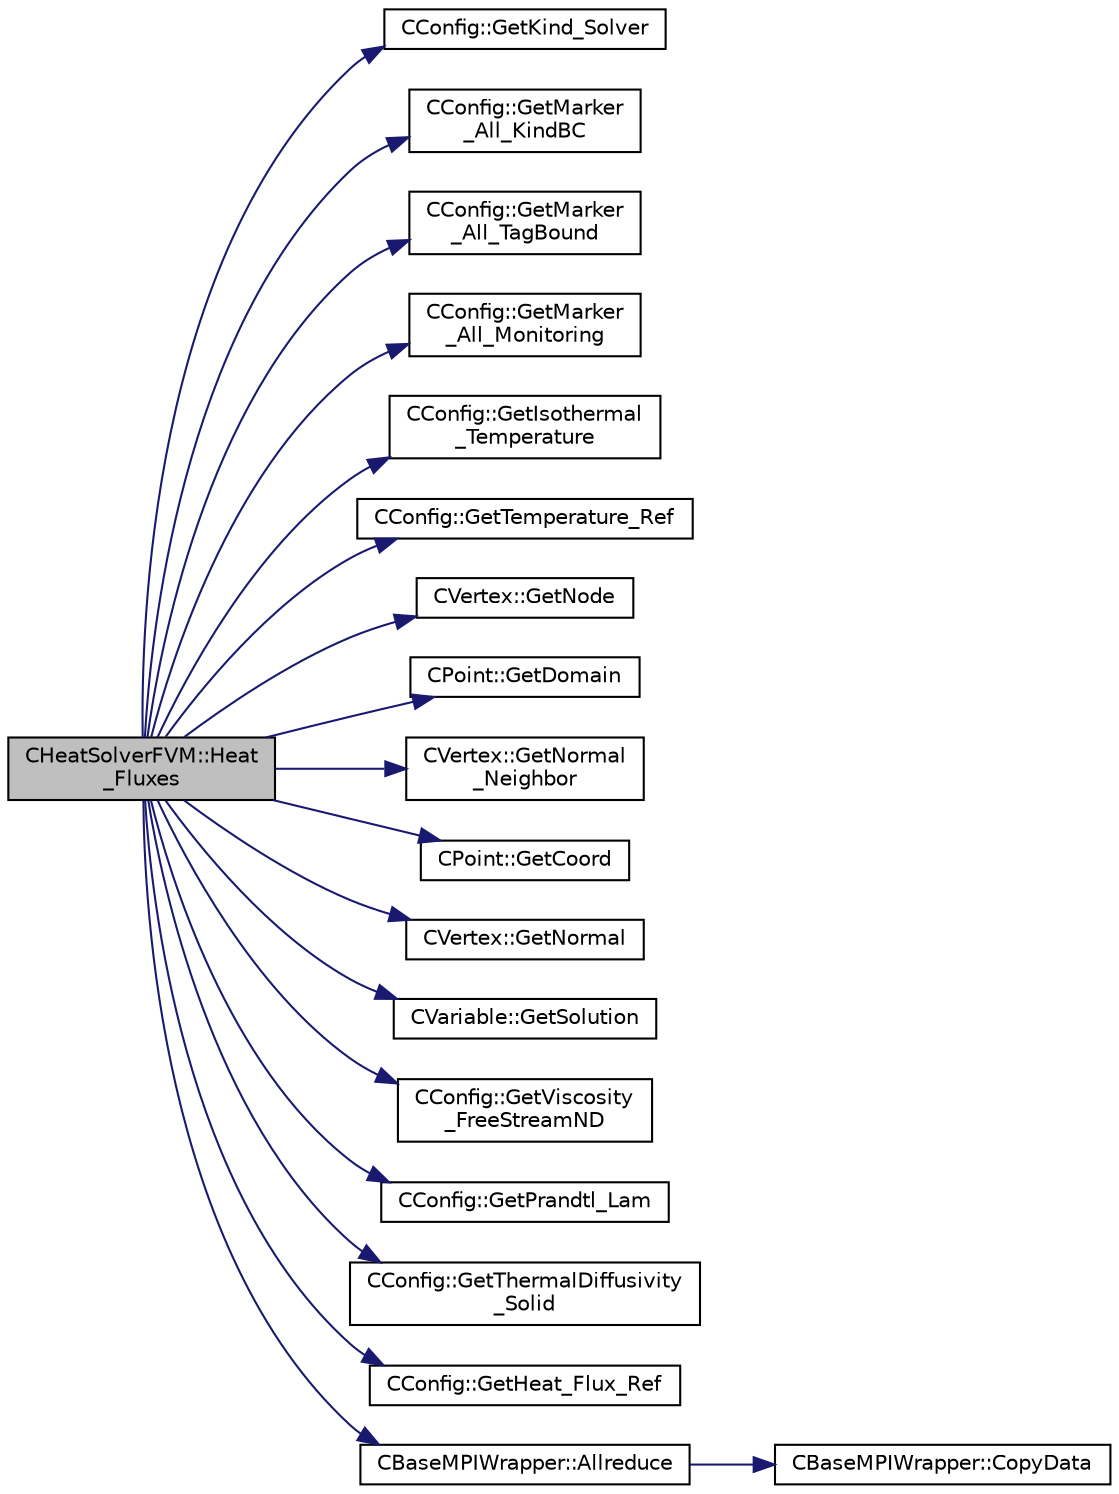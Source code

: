 digraph "CHeatSolverFVM::Heat_Fluxes"
{
  edge [fontname="Helvetica",fontsize="10",labelfontname="Helvetica",labelfontsize="10"];
  node [fontname="Helvetica",fontsize="10",shape=record];
  rankdir="LR";
  Node319 [label="CHeatSolverFVM::Heat\l_Fluxes",height=0.2,width=0.4,color="black", fillcolor="grey75", style="filled", fontcolor="black"];
  Node319 -> Node320 [color="midnightblue",fontsize="10",style="solid",fontname="Helvetica"];
  Node320 [label="CConfig::GetKind_Solver",height=0.2,width=0.4,color="black", fillcolor="white", style="filled",URL="$class_c_config.html#a0e2628fc803f14ec6179427ee02e8655",tooltip="Governing equations of the flow (it can be different from the run time equation). ..."];
  Node319 -> Node321 [color="midnightblue",fontsize="10",style="solid",fontname="Helvetica"];
  Node321 [label="CConfig::GetMarker\l_All_KindBC",height=0.2,width=0.4,color="black", fillcolor="white", style="filled",URL="$class_c_config.html#a57d43acc1457d2d27095ce006218862e",tooltip="Get the kind of boundary for each marker. "];
  Node319 -> Node322 [color="midnightblue",fontsize="10",style="solid",fontname="Helvetica"];
  Node322 [label="CConfig::GetMarker\l_All_TagBound",height=0.2,width=0.4,color="black", fillcolor="white", style="filled",URL="$class_c_config.html#a967e969a3beb24bb6e57d7036af003be",tooltip="Get the index of the surface defined in the geometry file. "];
  Node319 -> Node323 [color="midnightblue",fontsize="10",style="solid",fontname="Helvetica"];
  Node323 [label="CConfig::GetMarker\l_All_Monitoring",height=0.2,width=0.4,color="black", fillcolor="white", style="filled",URL="$class_c_config.html#a942619938b389de95268bce31434c276",tooltip="Get the monitoring information for a marker val_marker. "];
  Node319 -> Node324 [color="midnightblue",fontsize="10",style="solid",fontname="Helvetica"];
  Node324 [label="CConfig::GetIsothermal\l_Temperature",height=0.2,width=0.4,color="black", fillcolor="white", style="filled",URL="$class_c_config.html#a714590a2565d2a339ee22009ada1c7f9",tooltip="Get the wall temperature (static) at an isothermal boundary. "];
  Node319 -> Node325 [color="midnightblue",fontsize="10",style="solid",fontname="Helvetica"];
  Node325 [label="CConfig::GetTemperature_Ref",height=0.2,width=0.4,color="black", fillcolor="white", style="filled",URL="$class_c_config.html#a8ec4a0951d9a432dadffad665a9892b3",tooltip="Get the value of the reference temperature for non-dimensionalization. "];
  Node319 -> Node326 [color="midnightblue",fontsize="10",style="solid",fontname="Helvetica"];
  Node326 [label="CVertex::GetNode",height=0.2,width=0.4,color="black", fillcolor="white", style="filled",URL="$class_c_vertex.html#a95c513bf927464157ed96b6c79779a1f",tooltip="Get the node of the vertex. "];
  Node319 -> Node327 [color="midnightblue",fontsize="10",style="solid",fontname="Helvetica"];
  Node327 [label="CPoint::GetDomain",height=0.2,width=0.4,color="black", fillcolor="white", style="filled",URL="$class_c_point.html#a1d7e22a60d4cfef356af1cba2bab3e55",tooltip="For parallel computation, its indicates if a point must be computed or not. "];
  Node319 -> Node328 [color="midnightblue",fontsize="10",style="solid",fontname="Helvetica"];
  Node328 [label="CVertex::GetNormal\l_Neighbor",height=0.2,width=0.4,color="black", fillcolor="white", style="filled",URL="$class_c_vertex.html#a8d2bce3a6ee62007179e688dc2b9b182",tooltip="Get the value of the closest neighbor. "];
  Node319 -> Node329 [color="midnightblue",fontsize="10",style="solid",fontname="Helvetica"];
  Node329 [label="CPoint::GetCoord",height=0.2,width=0.4,color="black", fillcolor="white", style="filled",URL="$class_c_point.html#a95fe081d22e96e190cb3edcbf0d6525f",tooltip="Get the coordinates dor the control volume. "];
  Node319 -> Node330 [color="midnightblue",fontsize="10",style="solid",fontname="Helvetica"];
  Node330 [label="CVertex::GetNormal",height=0.2,width=0.4,color="black", fillcolor="white", style="filled",URL="$class_c_vertex.html#a0d289163c6f3384822fcb9ae86fc1c39",tooltip="Copy the the normal vector of a face. "];
  Node319 -> Node331 [color="midnightblue",fontsize="10",style="solid",fontname="Helvetica"];
  Node331 [label="CVariable::GetSolution",height=0.2,width=0.4,color="black", fillcolor="white", style="filled",URL="$class_c_variable.html#a261483e39c23c1de7cb9aea7e917c121",tooltip="Get the solution. "];
  Node319 -> Node332 [color="midnightblue",fontsize="10",style="solid",fontname="Helvetica"];
  Node332 [label="CConfig::GetViscosity\l_FreeStreamND",height=0.2,width=0.4,color="black", fillcolor="white", style="filled",URL="$class_c_config.html#a2ede918fd25217170b85049ddf07408b",tooltip="Get the value of the non-dimensionalized freestream viscosity. "];
  Node319 -> Node333 [color="midnightblue",fontsize="10",style="solid",fontname="Helvetica"];
  Node333 [label="CConfig::GetPrandtl_Lam",height=0.2,width=0.4,color="black", fillcolor="white", style="filled",URL="$class_c_config.html#a619cb1400d6c944e83ad0ffe82deb021",tooltip="Get the value of the laminar Prandtl number. "];
  Node319 -> Node334 [color="midnightblue",fontsize="10",style="solid",fontname="Helvetica"];
  Node334 [label="CConfig::GetThermalDiffusivity\l_Solid",height=0.2,width=0.4,color="black", fillcolor="white", style="filled",URL="$class_c_config.html#a35f241f4201017665617b572dc456f33",tooltip="Get the value of the thermal diffusivity for solids. "];
  Node319 -> Node335 [color="midnightblue",fontsize="10",style="solid",fontname="Helvetica"];
  Node335 [label="CConfig::GetHeat_Flux_Ref",height=0.2,width=0.4,color="black", fillcolor="white", style="filled",URL="$class_c_config.html#ab15b7c9cc25b9bbb52b08dbbf319f26e",tooltip="Get the reference value for the heat flux. "];
  Node319 -> Node336 [color="midnightblue",fontsize="10",style="solid",fontname="Helvetica"];
  Node336 [label="CBaseMPIWrapper::Allreduce",height=0.2,width=0.4,color="black", fillcolor="white", style="filled",URL="$class_c_base_m_p_i_wrapper.html#a637b6fd917a8ca91ce748ba88e0d66b6"];
  Node336 -> Node337 [color="midnightblue",fontsize="10",style="solid",fontname="Helvetica"];
  Node337 [label="CBaseMPIWrapper::CopyData",height=0.2,width=0.4,color="black", fillcolor="white", style="filled",URL="$class_c_base_m_p_i_wrapper.html#a4725cc1dd65b161b483e812a538a5e36"];
}
